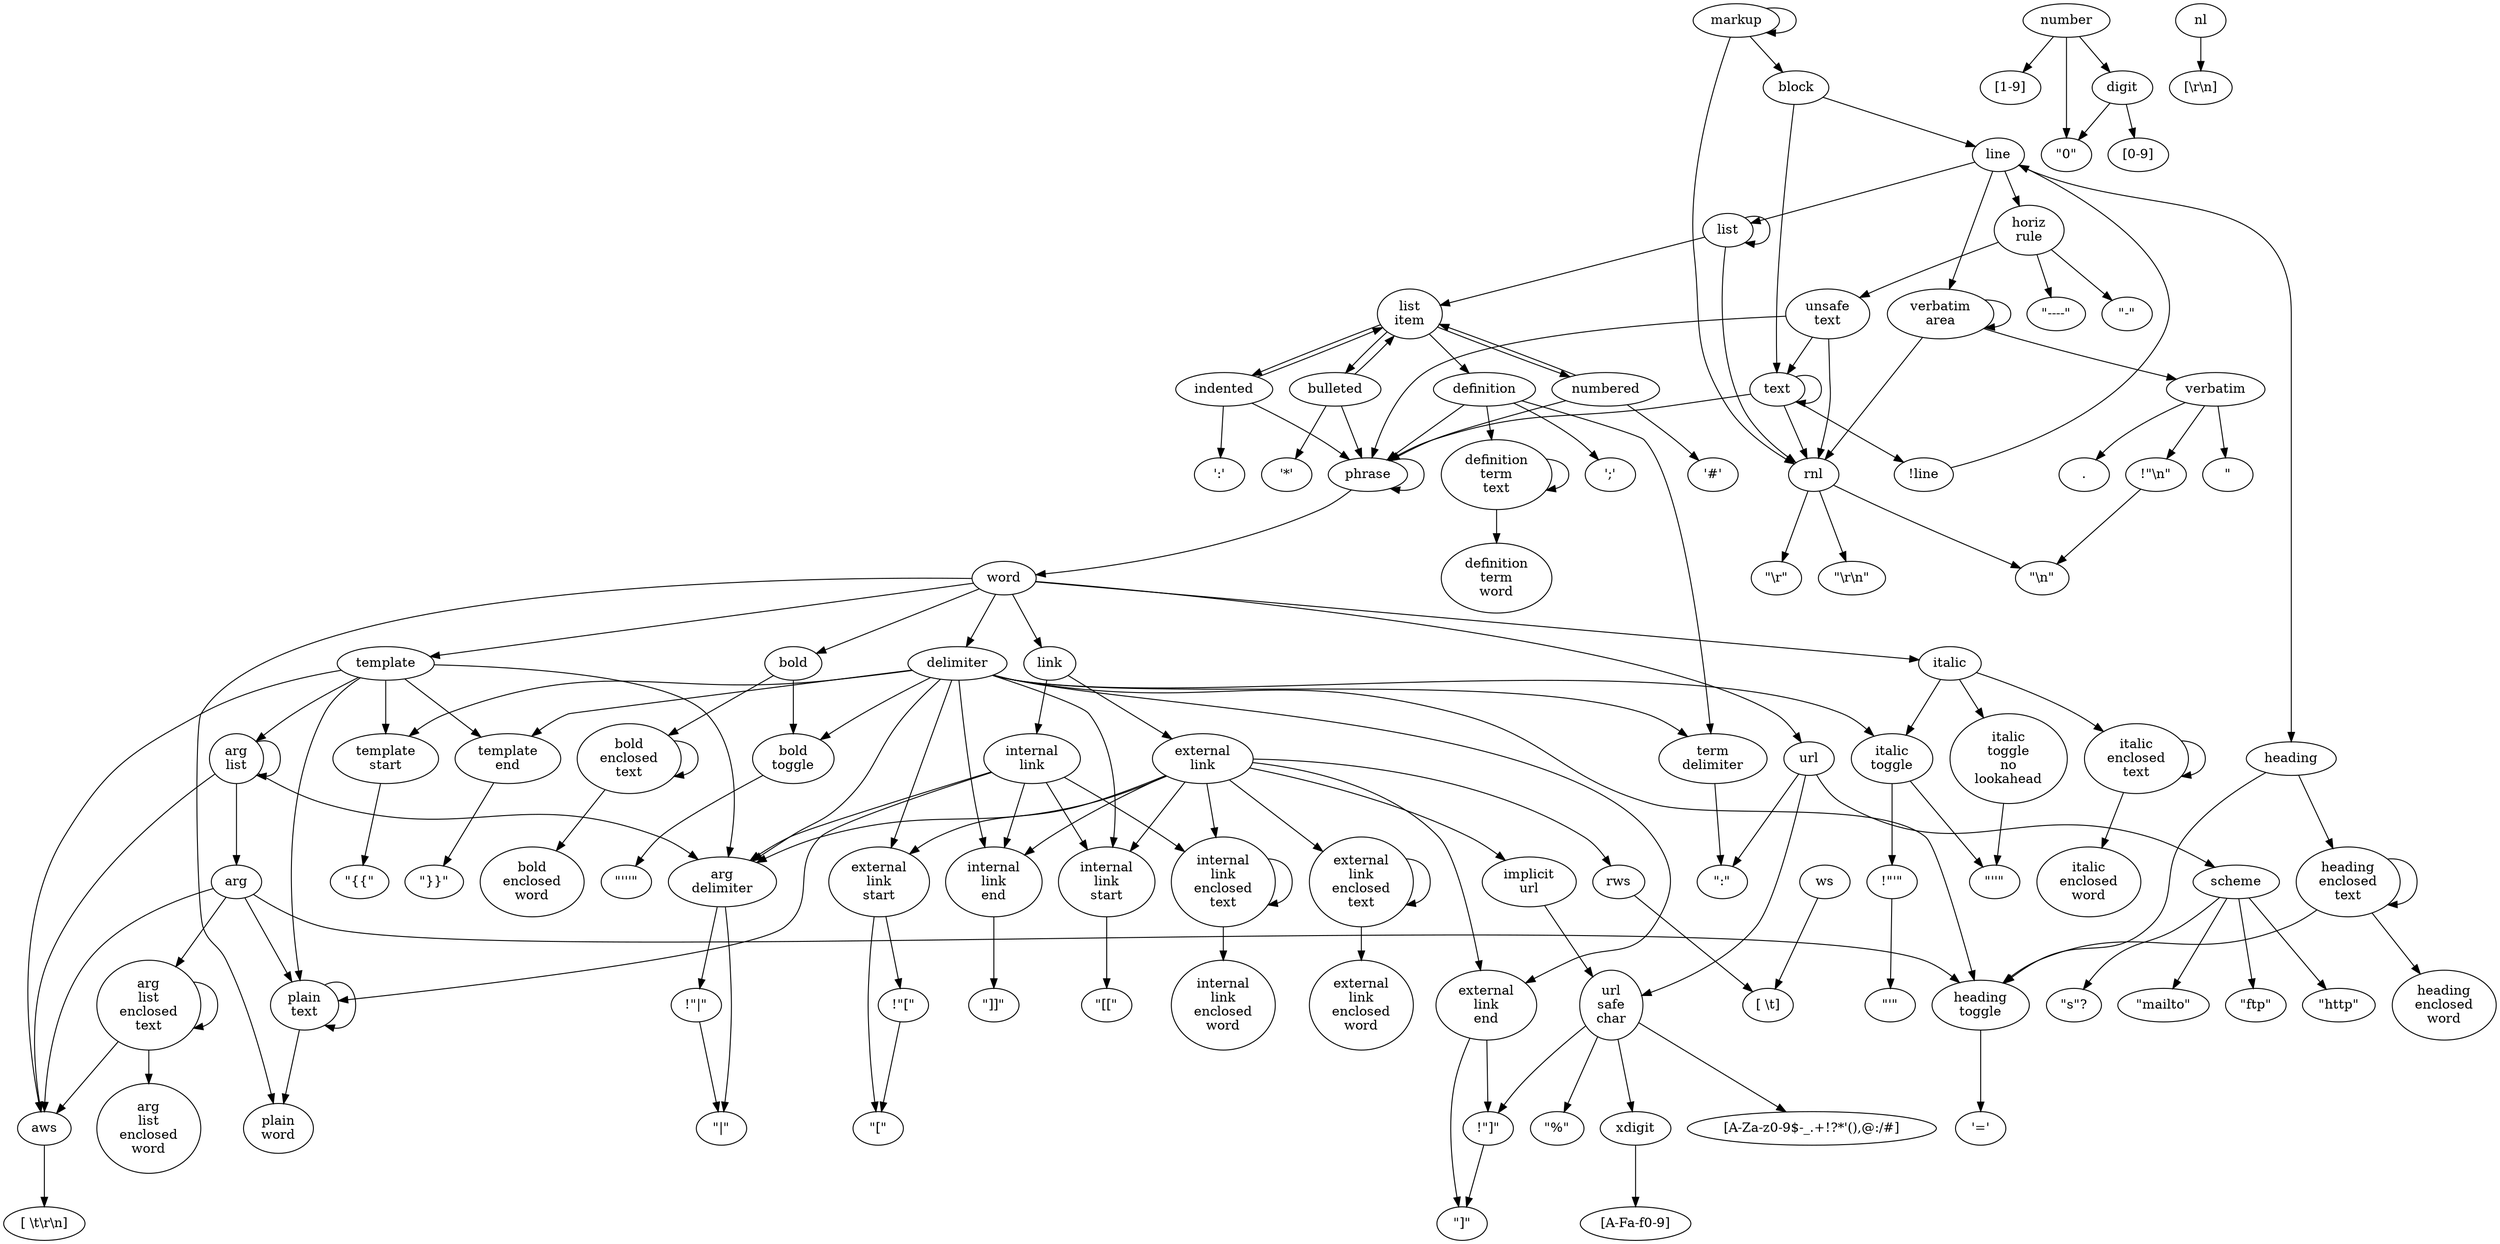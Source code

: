 digraph language {
"markup" -> "block";
"markup" -> "rnl";
"markup" -> "markup";
"block" -> "line";
"block" -> "text";
"line" -> "heading";
"line" -> "list";
"line" -> "verbatim\narea";
"line" -> "horiz\nrule";
"heading" -> "heading\ntoggle";
"heading" -> "heading\nenclosed\ntext";
"heading\nenclosed\ntext" -> "heading\ntoggle";
"heading\nenclosed\ntext" -> "heading\nenclosed\ntext";
"heading\nenclosed\ntext" -> "heading\nenclosed\nword";
"list" -> "list\nitem";
"list" -> "rnl";
"list" -> "list";
"list\nitem" -> "bulleted";
"list\nitem" -> "numbered";
"list\nitem" -> "indented";
"list\nitem" -> "definition";
"bulleted" -> "'*'";
"bulleted" -> "list\nitem";
"bulleted" -> "phrase";
"numbered" -> "'#'";
"numbered" -> "list\nitem";
"numbered" -> "phrase";
"indented" -> "':'";
"indented" -> "list\nitem";
"indented" -> "phrase";
"definition" -> "';'";
"definition" -> "definition\nterm\ntext";
"definition" -> "term\ndelimiter";
"definition" -> "phrase";
"definition\nterm\ntext" -> "definition\nterm\nword";
"definition\nterm\ntext" -> "definition\nterm\ntext";
"verbatim\narea" -> "verbatim";
"verbatim\narea" -> "rnl";
"verbatim\narea" -> "verbatim\narea";
"verbatim" -> "\"";
"verbatim" -> "!\"\\n\"";
"!\"\\n\"" -> "\"\\n\"";
"verbatim" -> ".";
"horiz\nrule" -> "\"----\"";
"horiz\nrule" -> "\"-\"";
"horiz\nrule" -> "unsafe\ntext";
"text" -> "!line";
"!line" -> "line";
"text" -> "phrase";
"text" -> "rnl";
"text" -> "text";
"unsafe\ntext" -> "phrase";
"unsafe\ntext" -> "rnl";
"unsafe\ntext" -> "text";
"phrase" -> "word";
"phrase" -> "phrase";
"word" -> "bold";
"word" -> "italic";
"word" -> "link";
"word" -> "template";
"word" -> "url";
"word" -> "plain\nword";
"word" -> "delimiter";
"bold" -> "bold\ntoggle";
"bold" -> "bold\nenclosed\ntext";
"bold\nenclosed\ntext" -> "bold\nenclosed\nword";
"bold\nenclosed\ntext" -> "bold\nenclosed\ntext";
"italic" -> "italic\ntoggle";
"italic" -> "italic\nenclosed\ntext";
"italic" -> "italic\ntoggle\nno\nlookahead";
"italic\nenclosed\ntext" -> "italic\nenclosed\nword";
"italic\nenclosed\ntext" -> "italic\nenclosed\ntext";
"link" -> "internal\nlink";
"link" -> "external\nlink";
"internal\nlink" -> "internal\nlink\nstart";
"internal\nlink" -> "plain\ntext";
"internal\nlink" -> "arg\ndelimiter";
"internal\nlink" -> "internal\nlink\nenclosed\ntext";
"internal\nlink" -> "internal\nlink\nend";
"internal\nlink\nenclosed\ntext" -> "internal\nlink\nenclosed\nword";
"internal\nlink\nenclosed\ntext" -> "internal\nlink\nenclosed\ntext";
"external\nlink" -> "external\nlink\nstart";
"external\nlink" -> "implicit\nurl";
"external\nlink" -> "rws";
"external\nlink" -> "external\nlink\nenclosed\ntext";
"external\nlink" -> "external\nlink\nend";
"external\nlink" -> "internal\nlink\nstart";
"external\nlink" -> "arg\ndelimiter";
"external\nlink" -> "internal\nlink\nenclosed\ntext";
"external\nlink" -> "internal\nlink\nend";
"external\nlink\nenclosed\ntext" -> "external\nlink\nenclosed\nword";
"external\nlink\nenclosed\ntext" -> "external\nlink\nenclosed\ntext";
"template" -> "template\nstart";
"template" -> "aws";
"template" -> "plain\ntext";
"template" -> "arg\ndelimiter";
"template" -> "arg\nlist";
"template" -> "template\nend";
"arg\nlist" -> "arg";
"arg\nlist" -> "aws";
"arg\nlist" -> "arg\ndelimiter";
"arg\nlist" -> "arg\nlist";
"arg" -> "plain\ntext";
"arg" -> "aws";
"arg" -> "heading\ntoggle";
"arg" -> "arg\nlist\nenclosed\ntext";
"arg\nlist\nenclosed\ntext" -> "arg\nlist\nenclosed\nword";
"arg\nlist\nenclosed\ntext" -> "aws";
"arg\nlist\nenclosed\ntext" -> "arg\nlist\nenclosed\ntext";
"plain\ntext" -> "plain\nword";
"plain\ntext" -> "plain\ntext";
"delimiter" -> "bold\ntoggle";
"delimiter" -> "italic\ntoggle";
"delimiter" -> "heading\ntoggle";
"delimiter" -> "internal\nlink\nstart";
"delimiter" -> "internal\nlink\nend";
"delimiter" -> "external\nlink\nstart";
"delimiter" -> "external\nlink\nend";
"delimiter" -> "template\nstart";
"delimiter" -> "template\nend";
"delimiter" -> "arg\ndelimiter";
"delimiter" -> "term\ndelimiter";
"bold\ntoggle" -> "\"'''\"";
"italic\ntoggle" -> "\"''\"";
"italic\ntoggle" -> "!\"'\"";
"!\"'\"" -> "\"'\"";
"italic\ntoggle\nno\nlookahead" -> "\"''\"";
"heading\ntoggle" -> "'='";
"internal\nlink\nstart" -> "\"[[\"";
"internal\nlink\nend" -> "\"]]\"";
"external\nlink\nstart" -> "\"[\"";
"external\nlink\nstart" -> "!\"[\"";
"!\"[\"" -> "\"[\"";
"external\nlink\nend" -> "\"]\"";
"external\nlink\nend" -> "!\"]\"";
"!\"]\"" -> "\"]\"";
"template\nstart" -> "\"{{\"";
"template\nend" -> "\"}}\"";
"arg\ndelimiter" -> "\"|\"";
"arg\ndelimiter" -> "!\"|\"";
"!\"|\"" -> "\"|\"";
"term\ndelimiter" -> "\":\"";
"implicit\nurl" -> "url\nsafe\nchar";
"url" -> "scheme";
"url" -> "\":\"";
"url" -> "url\nsafe\nchar";
"url\nsafe\nchar" -> "!\"]\"";
"url\nsafe\nchar" -> "[A-Za-z0-9$-_.+!?*'(),@:/#]";
"url\nsafe\nchar" -> "\"%\"";
"url\nsafe\nchar" -> "xdigit";
"scheme" -> "\"http\"";
"scheme" -> "\"s\"?";
"scheme" -> "\"mailto\"";
"scheme" -> "\"ftp\"";
"number" -> "[1-9]";
"number" -> "digit";
"number" -> "\"0\"";
"digit" -> "[0-9]";
"digit" -> "\"0\"";
"xdigit" -> "[A-Fa-f0-9]";
"rnl" -> "\"\\r\\n\"";
"rnl" -> "\"\\n\"";
"rnl" -> "\"\\r\"";
"nl" -> "[\\r\\n]";
"aws" -> "[ \\t\\r\\n]";
"rws" -> "[ \\t]";
"ws" -> "[ \\t]";
}
